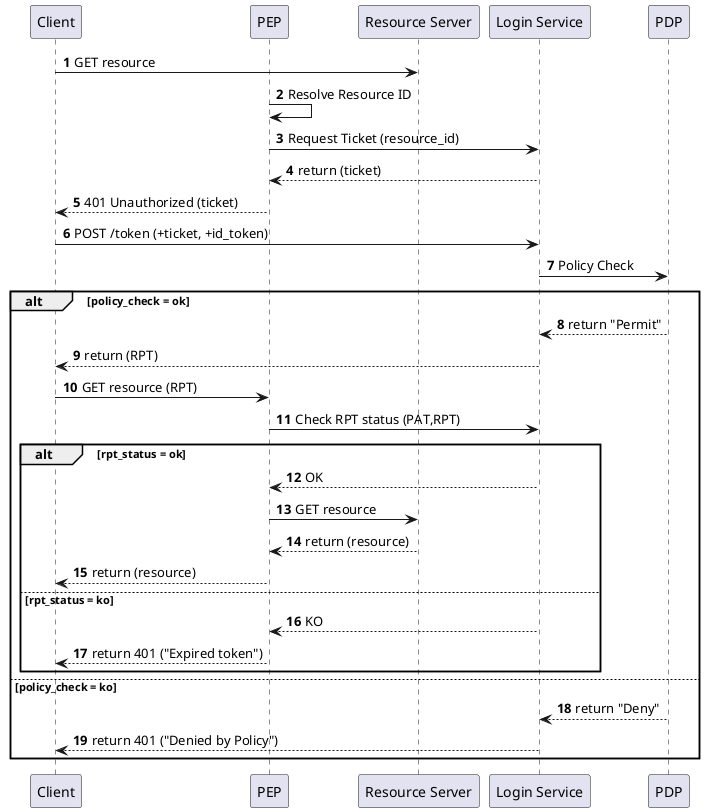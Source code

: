 @startuml
autonumber
participant Client
participant "PEP" as PEP
participant "Resource Server" as RS
participant "Login Service" as AuthzAPI
participant "PDP" as PDP
Client -> RS: GET resource
PEP -> PEP: Resolve Resource ID
PEP -> AuthzAPI: Request Ticket (resource_id)
AuthzAPI --> PEP: return (ticket)
PEP --> Client: 401 Unauthorized (ticket)
Client -> AuthzAPI: POST /token (+ticket, +id_token)
AuthzAPI -> PDP: Policy Check
alt policy_check = ok
    PDP --> AuthzAPI: return "Permit"
    AuthzAPI --> Client: return (RPT)
    Client -> PEP: GET resource (RPT)
    PEP -> AuthzAPI : Check RPT status (PAT,RPT)
    alt rpt_status = ok
        AuthzAPI --> PEP: OK
        PEP -> RS: GET resource
        RS --> PEP: return (resource)
        PEP --> Client: return (resource)
    else rpt_status = ko
        AuthzAPI --> PEP: KO
        PEP --> Client: return 401 ("Expired token")
    end
    
else policy_check = ko
    PDP --> AuthzAPI: return "Deny"
    AuthzAPI --> Client: return 401 ("Denied by Policy")
end
@enduml